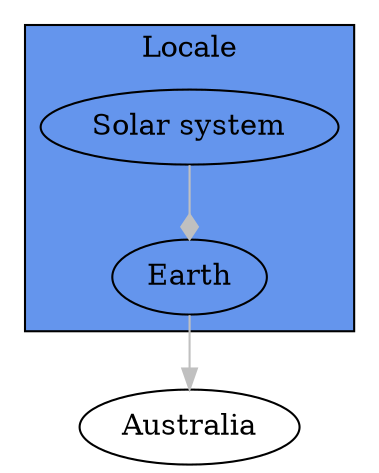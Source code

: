 digraph Perl
{
graph [ rankdir="TB" ]
node [ shape="oval" ]
edge [ color="grey" ]

subgraph "cluster_1"
{
graph [ bgcolor="cornflowerblue" label="Locale" rankdir="TB" ]
node [ shape="oval" ]
edge [ color="grey" ]

"Solar system"
"Earth"
}
"Australia"
"Solar system" -> "Earth" [ arrowhead="diamond" label="" ]
"Earth" -> "Australia" [ label="" ]
}
